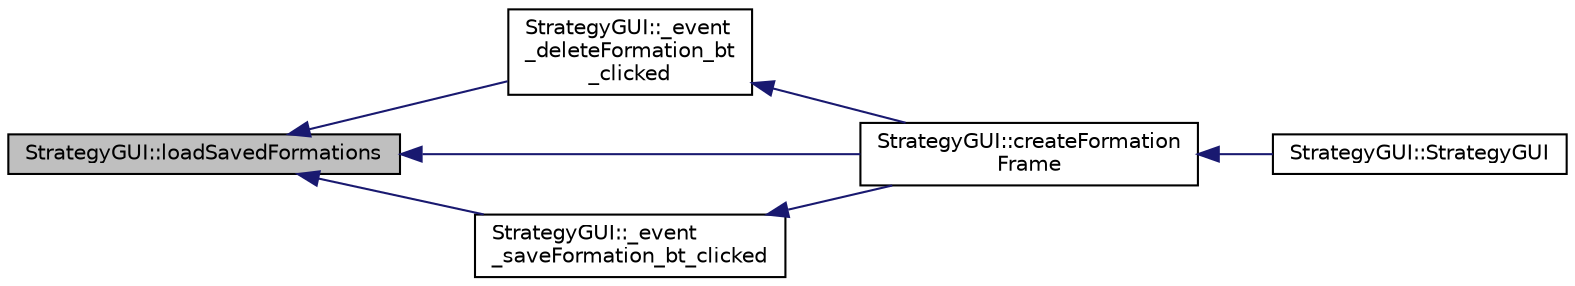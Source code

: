 digraph "StrategyGUI::loadSavedFormations"
{
 // INTERACTIVE_SVG=YES
  edge [fontname="Helvetica",fontsize="10",labelfontname="Helvetica",labelfontsize="10"];
  node [fontname="Helvetica",fontsize="10",shape=record];
  rankdir="LR";
  Node68 [label="StrategyGUI::loadSavedFormations",height=0.2,width=0.4,color="black", fillcolor="grey75", style="filled", fontcolor="black"];
  Node68 -> Node69 [dir="back",color="midnightblue",fontsize="10",style="solid",fontname="Helvetica"];
  Node69 [label="StrategyGUI::_event\l_deleteFormation_bt\l_clicked",height=0.2,width=0.4,color="black", fillcolor="white", style="filled",URL="$class_strategy_g_u_i.html#a5301539a6dc0b88cf402bf62d372c8fb",tooltip="Event triggered when the delete button is clicked. "];
  Node69 -> Node70 [dir="back",color="midnightblue",fontsize="10",style="solid",fontname="Helvetica"];
  Node70 [label="StrategyGUI::createFormation\lFrame",height=0.2,width=0.4,color="black", fillcolor="white", style="filled",URL="$class_strategy_g_u_i.html#a38540d2d52e6bd3955e85adce92dac41",tooltip="Formation frame creator. "];
  Node70 -> Node71 [dir="back",color="midnightblue",fontsize="10",style="solid",fontname="Helvetica"];
  Node71 [label="StrategyGUI::StrategyGUI",height=0.2,width=0.4,color="black", fillcolor="white", style="filled",URL="$class_strategy_g_u_i.html#a6676ae87f9ccabe157ec8e60f94041b7",tooltip="Constructor of a StrategyGUI object. "];
  Node68 -> Node72 [dir="back",color="midnightblue",fontsize="10",style="solid",fontname="Helvetica"];
  Node72 [label="StrategyGUI::_event\l_saveFormation_bt_clicked",height=0.2,width=0.4,color="black", fillcolor="white", style="filled",URL="$class_strategy_g_u_i.html#a21327fb17108edba191fa216ec73aafd",tooltip="Event triggered when the save button is clicked. "];
  Node72 -> Node70 [dir="back",color="midnightblue",fontsize="10",style="solid",fontname="Helvetica"];
  Node68 -> Node70 [dir="back",color="midnightblue",fontsize="10",style="solid",fontname="Helvetica"];
}
